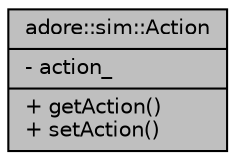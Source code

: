 digraph "adore::sim::Action"
{
 // LATEX_PDF_SIZE
  edge [fontname="Helvetica",fontsize="10",labelfontname="Helvetica",labelfontsize="10"];
  node [fontname="Helvetica",fontsize="10",shape=record];
  Node1 [label="{adore::sim::Action\n|- action_\l|+ getAction()\l+ setAction()\l}",height=0.2,width=0.4,color="black", fillcolor="grey75", style="filled", fontcolor="black",tooltip=" "];
}
